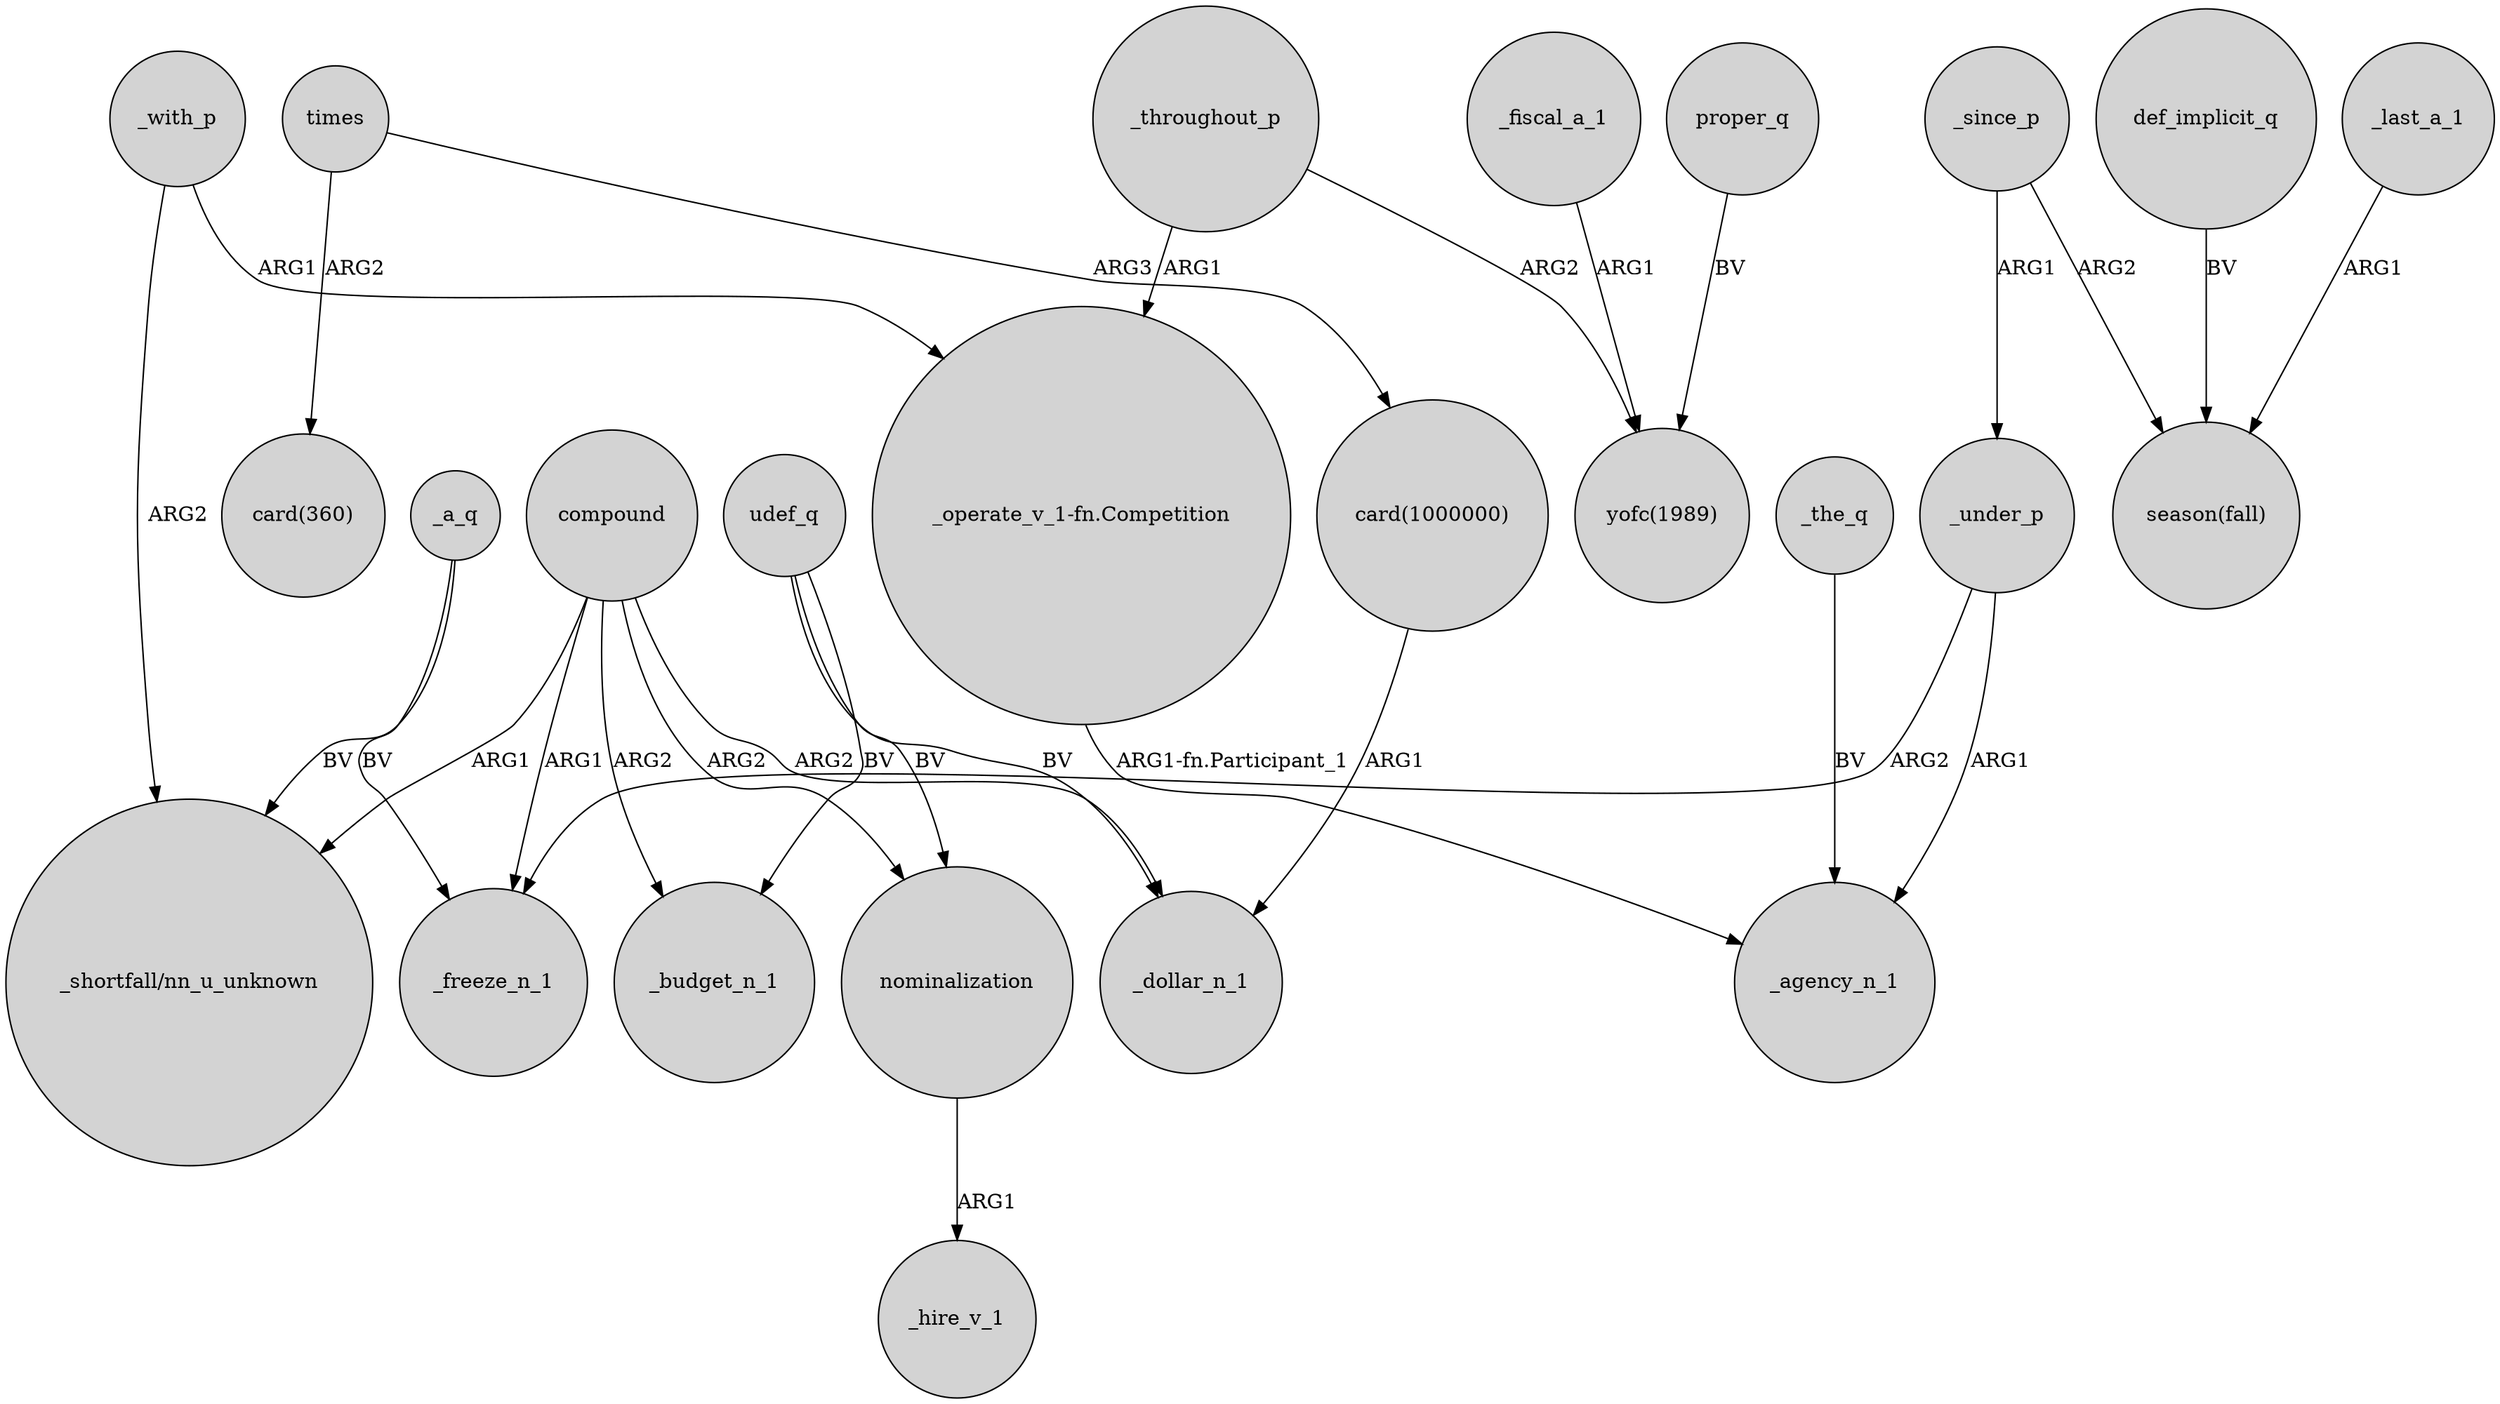 digraph {
	node [shape=circle style=filled]
	_with_p -> "_shortfall/nn_u_unknown" [label=ARG2]
	_with_p -> "_operate_v_1-fn.Competition" [label=ARG1]
	_a_q -> "_shortfall/nn_u_unknown" [label=BV]
	times -> "card(360)" [label=ARG2]
	_throughout_p -> "_operate_v_1-fn.Competition" [label=ARG1]
	"_operate_v_1-fn.Competition" -> _agency_n_1 [label="ARG1-fn.Participant_1"]
	udef_q -> nominalization [label=BV]
	times -> "card(1000000)" [label=ARG3]
	_the_q -> _agency_n_1 [label=BV]
	compound -> _budget_n_1 [label=ARG2]
	compound -> _dollar_n_1 [label=ARG2]
	_fiscal_a_1 -> "yofc(1989)" [label=ARG1]
	nominalization -> _hire_v_1 [label=ARG1]
	def_implicit_q -> "season(fall)" [label=BV]
	compound -> nominalization [label=ARG2]
	compound -> _freeze_n_1 [label=ARG1]
	compound -> "_shortfall/nn_u_unknown" [label=ARG1]
	_a_q -> _freeze_n_1 [label=BV]
	udef_q -> _budget_n_1 [label=BV]
	_since_p -> "season(fall)" [label=ARG2]
	_under_p -> _freeze_n_1 [label=ARG2]
	_since_p -> _under_p [label=ARG1]
	udef_q -> _dollar_n_1 [label=BV]
	proper_q -> "yofc(1989)" [label=BV]
	"card(1000000)" -> _dollar_n_1 [label=ARG1]
	_throughout_p -> "yofc(1989)" [label=ARG2]
	_under_p -> _agency_n_1 [label=ARG1]
	_last_a_1 -> "season(fall)" [label=ARG1]
}
